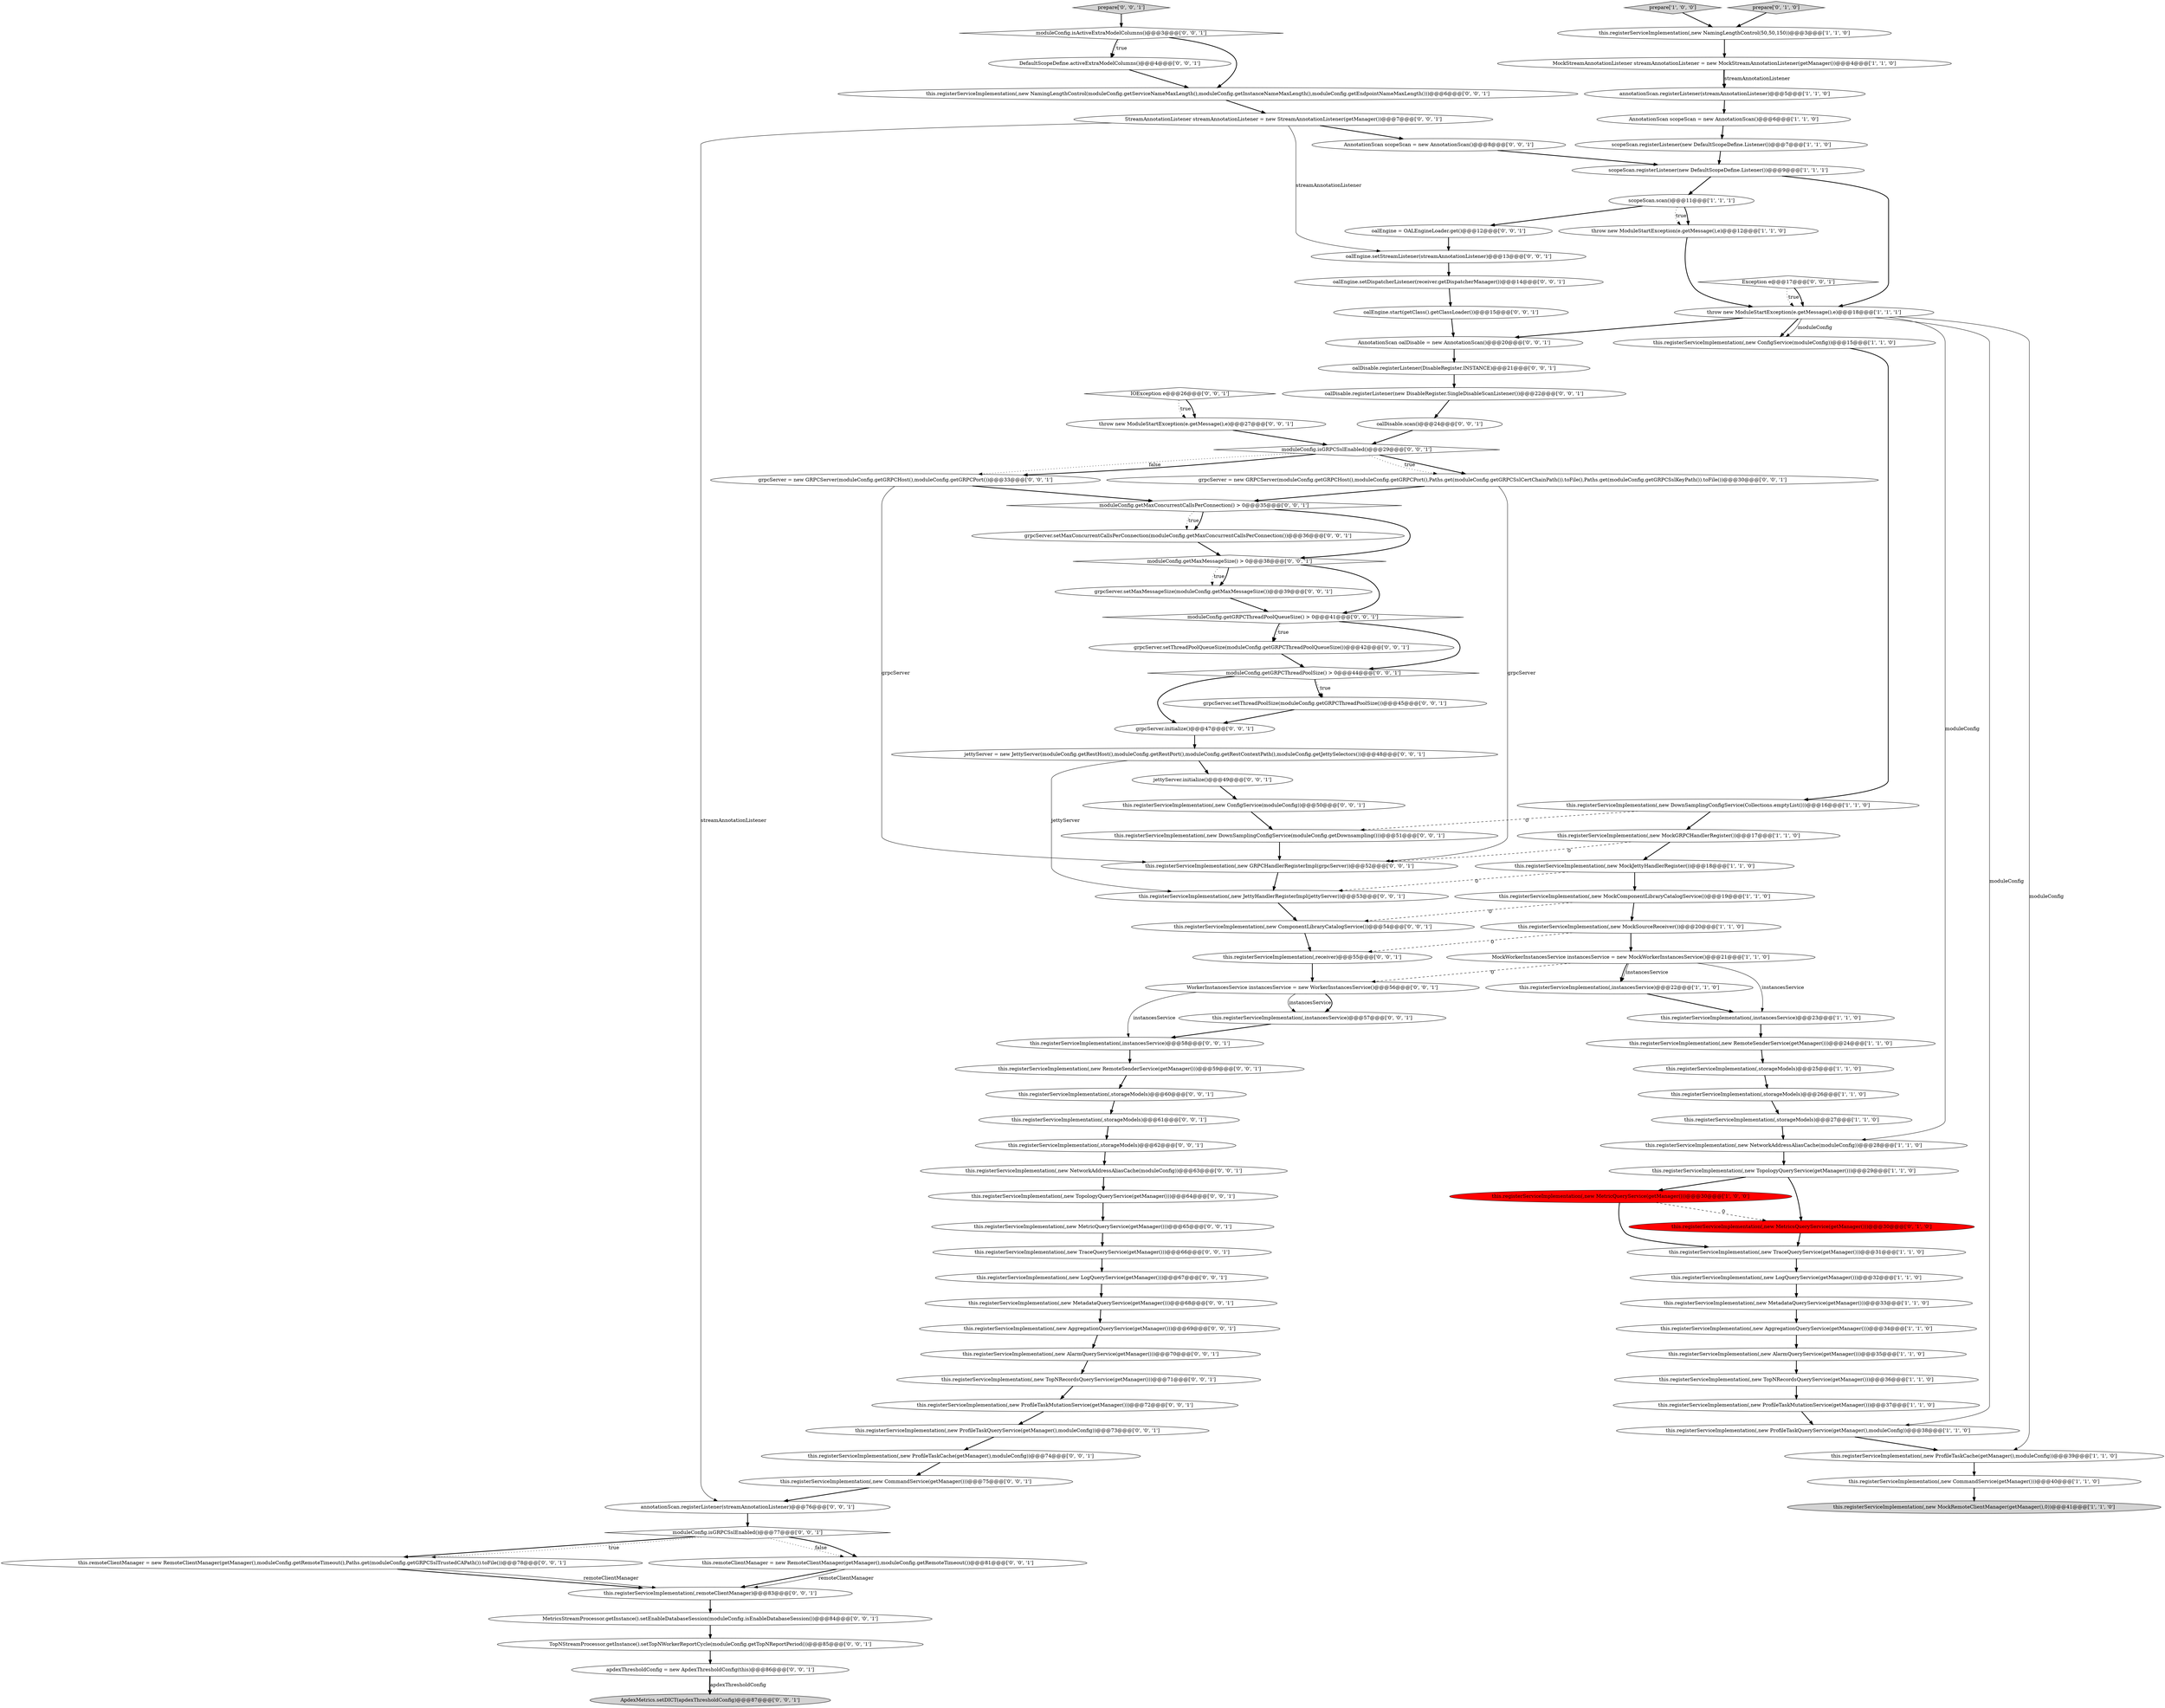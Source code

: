 digraph {
8 [style = filled, label = "scopeScan.registerListener(new DefaultScopeDefine.Listener())@@@9@@@['1', '1', '1']", fillcolor = white, shape = ellipse image = "AAA0AAABBB1BBB"];
32 [style = filled, label = "this.registerServiceImplementation(,storageModels)@@@25@@@['1', '1', '0']", fillcolor = white, shape = ellipse image = "AAA0AAABBB1BBB"];
43 [style = filled, label = "AnnotationScan oalDisable = new AnnotationScan()@@@20@@@['0', '0', '1']", fillcolor = white, shape = ellipse image = "AAA0AAABBB3BBB"];
38 [style = filled, label = "prepare['0', '1', '0']", fillcolor = lightgray, shape = diamond image = "AAA0AAABBB2BBB"];
14 [style = filled, label = "this.registerServiceImplementation(,new DownSamplingConfigService(Collections.emptyList()))@@@16@@@['1', '1', '0']", fillcolor = white, shape = ellipse image = "AAA0AAABBB1BBB"];
86 [style = filled, label = "this.registerServiceImplementation(,storageModels)@@@61@@@['0', '0', '1']", fillcolor = white, shape = ellipse image = "AAA0AAABBB3BBB"];
0 [style = filled, label = "this.registerServiceImplementation(,new NamingLengthControl(50,50,150))@@@3@@@['1', '1', '0']", fillcolor = white, shape = ellipse image = "AAA0AAABBB1BBB"];
17 [style = filled, label = "annotationScan.registerListener(streamAnnotationListener)@@@5@@@['1', '1', '0']", fillcolor = white, shape = ellipse image = "AAA0AAABBB1BBB"];
31 [style = filled, label = "this.registerServiceImplementation(,new MockJettyHandlerRegister())@@@18@@@['1', '1', '0']", fillcolor = white, shape = ellipse image = "AAA0AAABBB1BBB"];
15 [style = filled, label = "this.registerServiceImplementation(,new AggregationQueryService(getManager()))@@@34@@@['1', '1', '0']", fillcolor = white, shape = ellipse image = "AAA0AAABBB1BBB"];
60 [style = filled, label = "grpcServer.setThreadPoolSize(moduleConfig.getGRPCThreadPoolSize())@@@45@@@['0', '0', '1']", fillcolor = white, shape = ellipse image = "AAA0AAABBB3BBB"];
19 [style = filled, label = "this.registerServiceImplementation(,new MockSourceReceiver())@@@20@@@['1', '1', '0']", fillcolor = white, shape = ellipse image = "AAA0AAABBB1BBB"];
101 [style = filled, label = "this.registerServiceImplementation(,new ProfileTaskCache(getManager(),moduleConfig))@@@74@@@['0', '0', '1']", fillcolor = white, shape = ellipse image = "AAA0AAABBB3BBB"];
69 [style = filled, label = "moduleConfig.isGRPCSslEnabled()@@@29@@@['0', '0', '1']", fillcolor = white, shape = diamond image = "AAA0AAABBB3BBB"];
48 [style = filled, label = "ApdexMetrics.setDICT(apdexThresholdConfig)@@@87@@@['0', '0', '1']", fillcolor = lightgray, shape = ellipse image = "AAA0AAABBB3BBB"];
51 [style = filled, label = "jettyServer.initialize()@@@49@@@['0', '0', '1']", fillcolor = white, shape = ellipse image = "AAA0AAABBB3BBB"];
95 [style = filled, label = "StreamAnnotationListener streamAnnotationListener = new StreamAnnotationListener(getManager())@@@7@@@['0', '0', '1']", fillcolor = white, shape = ellipse image = "AAA0AAABBB3BBB"];
5 [style = filled, label = "prepare['1', '0', '0']", fillcolor = lightgray, shape = diamond image = "AAA0AAABBB1BBB"];
96 [style = filled, label = "this.registerServiceImplementation(,new JettyHandlerRegisterImpl(jettyServer))@@@53@@@['0', '0', '1']", fillcolor = white, shape = ellipse image = "AAA0AAABBB3BBB"];
46 [style = filled, label = "apdexThresholdConfig = new ApdexThresholdConfig(this)@@@86@@@['0', '0', '1']", fillcolor = white, shape = ellipse image = "AAA0AAABBB3BBB"];
80 [style = filled, label = "this.registerServiceImplementation(,new LogQueryService(getManager()))@@@67@@@['0', '0', '1']", fillcolor = white, shape = ellipse image = "AAA0AAABBB3BBB"];
94 [style = filled, label = "this.remoteClientManager = new RemoteClientManager(getManager(),moduleConfig.getRemoteTimeout(),Paths.get(moduleConfig.getGRPCSslTrustedCAPath()).toFile())@@@78@@@['0', '0', '1']", fillcolor = white, shape = ellipse image = "AAA0AAABBB3BBB"];
57 [style = filled, label = "AnnotationScan scopeScan = new AnnotationScan()@@@8@@@['0', '0', '1']", fillcolor = white, shape = ellipse image = "AAA0AAABBB3BBB"];
41 [style = filled, label = "grpcServer = new GRPCServer(moduleConfig.getGRPCHost(),moduleConfig.getGRPCPort())@@@33@@@['0', '0', '1']", fillcolor = white, shape = ellipse image = "AAA0AAABBB3BBB"];
42 [style = filled, label = "this.registerServiceImplementation(,new GRPCHandlerRegisterImpl(grpcServer))@@@52@@@['0', '0', '1']", fillcolor = white, shape = ellipse image = "AAA0AAABBB3BBB"];
27 [style = filled, label = "throw new ModuleStartException(e.getMessage(),e)@@@12@@@['1', '1', '0']", fillcolor = white, shape = ellipse image = "AAA0AAABBB1BBB"];
78 [style = filled, label = "this.registerServiceImplementation(,new TopologyQueryService(getManager()))@@@64@@@['0', '0', '1']", fillcolor = white, shape = ellipse image = "AAA0AAABBB3BBB"];
45 [style = filled, label = "WorkerInstancesService instancesService = new WorkerInstancesService()@@@56@@@['0', '0', '1']", fillcolor = white, shape = ellipse image = "AAA0AAABBB3BBB"];
2 [style = filled, label = "this.registerServiceImplementation(,new ConfigService(moduleConfig))@@@15@@@['1', '1', '0']", fillcolor = white, shape = ellipse image = "AAA0AAABBB1BBB"];
62 [style = filled, label = "this.registerServiceImplementation(,storageModels)@@@62@@@['0', '0', '1']", fillcolor = white, shape = ellipse image = "AAA0AAABBB3BBB"];
11 [style = filled, label = "MockStreamAnnotationListener streamAnnotationListener = new MockStreamAnnotationListener(getManager())@@@4@@@['1', '1', '0']", fillcolor = white, shape = ellipse image = "AAA0AAABBB1BBB"];
24 [style = filled, label = "this.registerServiceImplementation(,instancesService)@@@22@@@['1', '1', '0']", fillcolor = white, shape = ellipse image = "AAA0AAABBB1BBB"];
91 [style = filled, label = "this.registerServiceImplementation(,new AlarmQueryService(getManager()))@@@70@@@['0', '0', '1']", fillcolor = white, shape = ellipse image = "AAA0AAABBB3BBB"];
37 [style = filled, label = "this.registerServiceImplementation(,new MetricsQueryService(getManager()))@@@30@@@['0', '1', '0']", fillcolor = red, shape = ellipse image = "AAA1AAABBB2BBB"];
75 [style = filled, label = "this.registerServiceImplementation(,instancesService)@@@58@@@['0', '0', '1']", fillcolor = white, shape = ellipse image = "AAA0AAABBB3BBB"];
83 [style = filled, label = "oalDisable.registerListener(DisableRegister.INSTANCE)@@@21@@@['0', '0', '1']", fillcolor = white, shape = ellipse image = "AAA0AAABBB3BBB"];
84 [style = filled, label = "moduleConfig.getGRPCThreadPoolSize() > 0@@@44@@@['0', '0', '1']", fillcolor = white, shape = diamond image = "AAA0AAABBB3BBB"];
63 [style = filled, label = "oalEngine.setDispatcherListener(receiver.getDispatcherManager())@@@14@@@['0', '0', '1']", fillcolor = white, shape = ellipse image = "AAA0AAABBB3BBB"];
72 [style = filled, label = "moduleConfig.getGRPCThreadPoolQueueSize() > 0@@@41@@@['0', '0', '1']", fillcolor = white, shape = diamond image = "AAA0AAABBB3BBB"];
71 [style = filled, label = "grpcServer.setMaxMessageSize(moduleConfig.getMaxMessageSize())@@@39@@@['0', '0', '1']", fillcolor = white, shape = ellipse image = "AAA0AAABBB3BBB"];
65 [style = filled, label = "oalEngine.setStreamListener(streamAnnotationListener)@@@13@@@['0', '0', '1']", fillcolor = white, shape = ellipse image = "AAA0AAABBB3BBB"];
13 [style = filled, label = "this.registerServiceImplementation(,new MetadataQueryService(getManager()))@@@33@@@['1', '1', '0']", fillcolor = white, shape = ellipse image = "AAA0AAABBB1BBB"];
85 [style = filled, label = "annotationScan.registerListener(streamAnnotationListener)@@@76@@@['0', '0', '1']", fillcolor = white, shape = ellipse image = "AAA0AAABBB3BBB"];
26 [style = filled, label = "this.registerServiceImplementation(,new CommandService(getManager()))@@@40@@@['1', '1', '0']", fillcolor = white, shape = ellipse image = "AAA0AAABBB1BBB"];
1 [style = filled, label = "MockWorkerInstancesService instancesService = new MockWorkerInstancesService()@@@21@@@['1', '1', '0']", fillcolor = white, shape = ellipse image = "AAA0AAABBB1BBB"];
58 [style = filled, label = "this.registerServiceImplementation(,new RemoteSenderService(getManager()))@@@59@@@['0', '0', '1']", fillcolor = white, shape = ellipse image = "AAA0AAABBB3BBB"];
66 [style = filled, label = "oalDisable.scan()@@@24@@@['0', '0', '1']", fillcolor = white, shape = ellipse image = "AAA0AAABBB3BBB"];
68 [style = filled, label = "moduleConfig.isActiveExtraModelColumns()@@@3@@@['0', '0', '1']", fillcolor = white, shape = diamond image = "AAA0AAABBB3BBB"];
12 [style = filled, label = "scopeScan.scan()@@@11@@@['1', '1', '1']", fillcolor = white, shape = ellipse image = "AAA0AAABBB1BBB"];
64 [style = filled, label = "IOException e@@@26@@@['0', '0', '1']", fillcolor = white, shape = diamond image = "AAA0AAABBB3BBB"];
20 [style = filled, label = "this.registerServiceImplementation(,new RemoteSenderService(getManager()))@@@24@@@['1', '1', '0']", fillcolor = white, shape = ellipse image = "AAA0AAABBB1BBB"];
36 [style = filled, label = "this.registerServiceImplementation(,new MetricQueryService(getManager()))@@@30@@@['1', '0', '0']", fillcolor = red, shape = ellipse image = "AAA1AAABBB1BBB"];
88 [style = filled, label = "this.registerServiceImplementation(,new AggregationQueryService(getManager()))@@@69@@@['0', '0', '1']", fillcolor = white, shape = ellipse image = "AAA0AAABBB3BBB"];
25 [style = filled, label = "this.registerServiceImplementation(,new ProfileTaskQueryService(getManager(),moduleConfig))@@@38@@@['1', '1', '0']", fillcolor = white, shape = ellipse image = "AAA0AAABBB1BBB"];
90 [style = filled, label = "this.registerServiceImplementation(,storageModels)@@@60@@@['0', '0', '1']", fillcolor = white, shape = ellipse image = "AAA0AAABBB3BBB"];
55 [style = filled, label = "moduleConfig.getMaxConcurrentCallsPerConnection() > 0@@@35@@@['0', '0', '1']", fillcolor = white, shape = diamond image = "AAA0AAABBB3BBB"];
30 [style = filled, label = "scopeScan.registerListener(new DefaultScopeDefine.Listener())@@@7@@@['1', '1', '0']", fillcolor = white, shape = ellipse image = "AAA0AAABBB1BBB"];
98 [style = filled, label = "this.remoteClientManager = new RemoteClientManager(getManager(),moduleConfig.getRemoteTimeout())@@@81@@@['0', '0', '1']", fillcolor = white, shape = ellipse image = "AAA0AAABBB3BBB"];
33 [style = filled, label = "this.registerServiceImplementation(,instancesService)@@@23@@@['1', '1', '0']", fillcolor = white, shape = ellipse image = "AAA0AAABBB1BBB"];
6 [style = filled, label = "AnnotationScan scopeScan = new AnnotationScan()@@@6@@@['1', '1', '0']", fillcolor = white, shape = ellipse image = "AAA0AAABBB1BBB"];
100 [style = filled, label = "grpcServer = new GRPCServer(moduleConfig.getGRPCHost(),moduleConfig.getGRPCPort(),Paths.get(moduleConfig.getGRPCSslCertChainPath()).toFile(),Paths.get(moduleConfig.getGRPCSslKeyPath()).toFile())@@@30@@@['0', '0', '1']", fillcolor = white, shape = ellipse image = "AAA0AAABBB3BBB"];
28 [style = filled, label = "this.registerServiceImplementation(,new MockGRPCHandlerRegister())@@@17@@@['1', '1', '0']", fillcolor = white, shape = ellipse image = "AAA0AAABBB1BBB"];
79 [style = filled, label = "prepare['0', '0', '1']", fillcolor = lightgray, shape = diamond image = "AAA0AAABBB3BBB"];
97 [style = filled, label = "this.registerServiceImplementation(,new ProfileTaskQueryService(getManager(),moduleConfig))@@@73@@@['0', '0', '1']", fillcolor = white, shape = ellipse image = "AAA0AAABBB3BBB"];
93 [style = filled, label = "this.registerServiceImplementation(,remoteClientManager)@@@83@@@['0', '0', '1']", fillcolor = white, shape = ellipse image = "AAA0AAABBB3BBB"];
16 [style = filled, label = "this.registerServiceImplementation(,new MockRemoteClientManager(getManager(),0))@@@41@@@['1', '1', '0']", fillcolor = lightgray, shape = ellipse image = "AAA0AAABBB1BBB"];
7 [style = filled, label = "this.registerServiceImplementation(,storageModels)@@@27@@@['1', '1', '0']", fillcolor = white, shape = ellipse image = "AAA0AAABBB1BBB"];
73 [style = filled, label = "grpcServer.setThreadPoolQueueSize(moduleConfig.getGRPCThreadPoolQueueSize())@@@42@@@['0', '0', '1']", fillcolor = white, shape = ellipse image = "AAA0AAABBB3BBB"];
53 [style = filled, label = "Exception e@@@17@@@['0', '0', '1']", fillcolor = white, shape = diamond image = "AAA0AAABBB3BBB"];
3 [style = filled, label = "this.registerServiceImplementation(,new AlarmQueryService(getManager()))@@@35@@@['1', '1', '0']", fillcolor = white, shape = ellipse image = "AAA0AAABBB1BBB"];
74 [style = filled, label = "moduleConfig.getMaxMessageSize() > 0@@@38@@@['0', '0', '1']", fillcolor = white, shape = diamond image = "AAA0AAABBB3BBB"];
104 [style = filled, label = "this.registerServiceImplementation(,receiver)@@@55@@@['0', '0', '1']", fillcolor = white, shape = ellipse image = "AAA0AAABBB3BBB"];
50 [style = filled, label = "TopNStreamProcessor.getInstance().setTopNWorkerReportCycle(moduleConfig.getTopNReportPeriod())@@@85@@@['0', '0', '1']", fillcolor = white, shape = ellipse image = "AAA0AAABBB3BBB"];
54 [style = filled, label = "moduleConfig.isGRPCSslEnabled()@@@77@@@['0', '0', '1']", fillcolor = white, shape = diamond image = "AAA0AAABBB3BBB"];
39 [style = filled, label = "grpcServer.setMaxConcurrentCallsPerConnection(moduleConfig.getMaxConcurrentCallsPerConnection())@@@36@@@['0', '0', '1']", fillcolor = white, shape = ellipse image = "AAA0AAABBB3BBB"];
49 [style = filled, label = "this.registerServiceImplementation(,new TraceQueryService(getManager()))@@@66@@@['0', '0', '1']", fillcolor = white, shape = ellipse image = "AAA0AAABBB3BBB"];
47 [style = filled, label = "this.registerServiceImplementation(,new ComponentLibraryCatalogService())@@@54@@@['0', '0', '1']", fillcolor = white, shape = ellipse image = "AAA0AAABBB3BBB"];
102 [style = filled, label = "throw new ModuleStartException(e.getMessage(),e)@@@27@@@['0', '0', '1']", fillcolor = white, shape = ellipse image = "AAA0AAABBB3BBB"];
21 [style = filled, label = "this.registerServiceImplementation(,new LogQueryService(getManager()))@@@32@@@['1', '1', '0']", fillcolor = white, shape = ellipse image = "AAA0AAABBB1BBB"];
35 [style = filled, label = "this.registerServiceImplementation(,new TraceQueryService(getManager()))@@@31@@@['1', '1', '0']", fillcolor = white, shape = ellipse image = "AAA0AAABBB1BBB"];
87 [style = filled, label = "grpcServer.initialize()@@@47@@@['0', '0', '1']", fillcolor = white, shape = ellipse image = "AAA0AAABBB3BBB"];
18 [style = filled, label = "this.registerServiceImplementation(,storageModels)@@@26@@@['1', '1', '0']", fillcolor = white, shape = ellipse image = "AAA0AAABBB1BBB"];
9 [style = filled, label = "throw new ModuleStartException(e.getMessage(),e)@@@18@@@['1', '1', '1']", fillcolor = white, shape = ellipse image = "AAA0AAABBB1BBB"];
44 [style = filled, label = "this.registerServiceImplementation(,new NetworkAddressAliasCache(moduleConfig))@@@63@@@['0', '0', '1']", fillcolor = white, shape = ellipse image = "AAA0AAABBB3BBB"];
82 [style = filled, label = "oalEngine.start(getClass().getClassLoader())@@@15@@@['0', '0', '1']", fillcolor = white, shape = ellipse image = "AAA0AAABBB3BBB"];
23 [style = filled, label = "this.registerServiceImplementation(,new NetworkAddressAliasCache(moduleConfig))@@@28@@@['1', '1', '0']", fillcolor = white, shape = ellipse image = "AAA0AAABBB1BBB"];
77 [style = filled, label = "this.registerServiceImplementation(,new MetricQueryService(getManager()))@@@65@@@['0', '0', '1']", fillcolor = white, shape = ellipse image = "AAA0AAABBB3BBB"];
70 [style = filled, label = "oalDisable.registerListener(new DisableRegister.SingleDisableScanListener())@@@22@@@['0', '0', '1']", fillcolor = white, shape = ellipse image = "AAA0AAABBB3BBB"];
99 [style = filled, label = "this.registerServiceImplementation(,instancesService)@@@57@@@['0', '0', '1']", fillcolor = white, shape = ellipse image = "AAA0AAABBB3BBB"];
103 [style = filled, label = "this.registerServiceImplementation(,new DownSamplingConfigService(moduleConfig.getDownsampling()))@@@51@@@['0', '0', '1']", fillcolor = white, shape = ellipse image = "AAA0AAABBB3BBB"];
89 [style = filled, label = "this.registerServiceImplementation(,new MetadataQueryService(getManager()))@@@68@@@['0', '0', '1']", fillcolor = white, shape = ellipse image = "AAA0AAABBB3BBB"];
22 [style = filled, label = "this.registerServiceImplementation(,new TopologyQueryService(getManager()))@@@29@@@['1', '1', '0']", fillcolor = white, shape = ellipse image = "AAA0AAABBB1BBB"];
40 [style = filled, label = "this.registerServiceImplementation(,new NamingLengthControl(moduleConfig.getServiceNameMaxLength(),moduleConfig.getInstanceNameMaxLength(),moduleConfig.getEndpointNameMaxLength()))@@@6@@@['0', '0', '1']", fillcolor = white, shape = ellipse image = "AAA0AAABBB3BBB"];
61 [style = filled, label = "DefaultScopeDefine.activeExtraModelColumns()@@@4@@@['0', '0', '1']", fillcolor = white, shape = ellipse image = "AAA0AAABBB3BBB"];
76 [style = filled, label = "oalEngine = OALEngineLoader.get()@@@12@@@['0', '0', '1']", fillcolor = white, shape = ellipse image = "AAA0AAABBB3BBB"];
56 [style = filled, label = "this.registerServiceImplementation(,new ConfigService(moduleConfig))@@@50@@@['0', '0', '1']", fillcolor = white, shape = ellipse image = "AAA0AAABBB3BBB"];
81 [style = filled, label = "MetricsStreamProcessor.getInstance().setEnableDatabaseSession(moduleConfig.isEnableDatabaseSession())@@@84@@@['0', '0', '1']", fillcolor = white, shape = ellipse image = "AAA0AAABBB3BBB"];
29 [style = filled, label = "this.registerServiceImplementation(,new TopNRecordsQueryService(getManager()))@@@36@@@['1', '1', '0']", fillcolor = white, shape = ellipse image = "AAA0AAABBB1BBB"];
52 [style = filled, label = "this.registerServiceImplementation(,new CommandService(getManager()))@@@75@@@['0', '0', '1']", fillcolor = white, shape = ellipse image = "AAA0AAABBB3BBB"];
34 [style = filled, label = "this.registerServiceImplementation(,new ProfileTaskMutationService(getManager()))@@@37@@@['1', '1', '0']", fillcolor = white, shape = ellipse image = "AAA0AAABBB1BBB"];
59 [style = filled, label = "this.registerServiceImplementation(,new ProfileTaskMutationService(getManager()))@@@72@@@['0', '0', '1']", fillcolor = white, shape = ellipse image = "AAA0AAABBB3BBB"];
92 [style = filled, label = "this.registerServiceImplementation(,new TopNRecordsQueryService(getManager()))@@@71@@@['0', '0', '1']", fillcolor = white, shape = ellipse image = "AAA0AAABBB3BBB"];
4 [style = filled, label = "this.registerServiceImplementation(,new MockComponentLibraryCatalogService())@@@19@@@['1', '1', '0']", fillcolor = white, shape = ellipse image = "AAA0AAABBB1BBB"];
67 [style = filled, label = "jettyServer = new JettyServer(moduleConfig.getRestHost(),moduleConfig.getRestPort(),moduleConfig.getRestContextPath(),moduleConfig.getJettySelectors())@@@48@@@['0', '0', '1']", fillcolor = white, shape = ellipse image = "AAA0AAABBB3BBB"];
10 [style = filled, label = "this.registerServiceImplementation(,new ProfileTaskCache(getManager(),moduleConfig))@@@39@@@['1', '1', '0']", fillcolor = white, shape = ellipse image = "AAA0AAABBB1BBB"];
59->97 [style = bold, label=""];
95->65 [style = solid, label="streamAnnotationListener"];
70->66 [style = bold, label=""];
19->104 [style = dashed, label="0"];
55->39 [style = dotted, label="true"];
74->72 [style = bold, label=""];
22->37 [style = bold, label=""];
90->86 [style = bold, label=""];
69->41 [style = dotted, label="false"];
27->9 [style = bold, label=""];
57->8 [style = bold, label=""];
1->33 [style = solid, label="instancesService"];
14->28 [style = bold, label=""];
85->54 [style = bold, label=""];
102->69 [style = bold, label=""];
29->34 [style = bold, label=""];
9->43 [style = bold, label=""];
53->9 [style = dotted, label="true"];
46->48 [style = bold, label=""];
1->45 [style = dashed, label="0"];
55->74 [style = bold, label=""];
43->83 [style = bold, label=""];
19->1 [style = bold, label=""];
9->25 [style = solid, label="moduleConfig"];
23->22 [style = bold, label=""];
5->0 [style = bold, label=""];
100->42 [style = solid, label="grpcServer"];
45->99 [style = solid, label="instancesService"];
72->73 [style = bold, label=""];
2->14 [style = bold, label=""];
67->96 [style = solid, label="jettyServer"];
74->71 [style = dotted, label="true"];
25->10 [style = bold, label=""];
32->18 [style = bold, label=""];
30->8 [style = bold, label=""];
1->24 [style = solid, label="instancesService"];
95->57 [style = bold, label=""];
21->13 [style = bold, label=""];
52->85 [style = bold, label=""];
72->84 [style = bold, label=""];
49->80 [style = bold, label=""];
9->2 [style = bold, label=""];
4->19 [style = bold, label=""];
31->4 [style = bold, label=""];
98->93 [style = bold, label=""];
28->42 [style = dashed, label="0"];
10->26 [style = bold, label=""];
73->84 [style = bold, label=""];
35->21 [style = bold, label=""];
66->69 [style = bold, label=""];
9->10 [style = solid, label="moduleConfig"];
26->16 [style = bold, label=""];
12->27 [style = dotted, label="true"];
54->98 [style = dotted, label="false"];
40->95 [style = bold, label=""];
84->60 [style = dotted, label="true"];
54->94 [style = bold, label=""];
95->85 [style = solid, label="streamAnnotationListener"];
72->73 [style = dotted, label="true"];
45->75 [style = solid, label="instancesService"];
7->23 [style = bold, label=""];
38->0 [style = bold, label=""];
11->17 [style = bold, label=""];
67->51 [style = bold, label=""];
13->15 [style = bold, label=""];
61->40 [style = bold, label=""];
36->35 [style = bold, label=""];
18->7 [style = bold, label=""];
54->98 [style = bold, label=""];
3->29 [style = bold, label=""];
69->100 [style = bold, label=""];
69->100 [style = dotted, label="true"];
104->45 [style = bold, label=""];
92->59 [style = bold, label=""];
17->6 [style = bold, label=""];
28->31 [style = bold, label=""];
0->11 [style = bold, label=""];
84->60 [style = bold, label=""];
44->78 [style = bold, label=""];
14->103 [style = dashed, label="0"];
68->40 [style = bold, label=""];
83->70 [style = bold, label=""];
55->39 [style = bold, label=""];
15->3 [style = bold, label=""];
62->44 [style = bold, label=""];
64->102 [style = dotted, label="true"];
103->42 [style = bold, label=""];
80->89 [style = bold, label=""];
71->72 [style = bold, label=""];
69->41 [style = bold, label=""];
24->33 [style = bold, label=""];
36->37 [style = dashed, label="0"];
31->96 [style = dashed, label="0"];
87->67 [style = bold, label=""];
11->17 [style = solid, label="streamAnnotationListener"];
12->76 [style = bold, label=""];
58->90 [style = bold, label=""];
37->35 [style = bold, label=""];
53->9 [style = bold, label=""];
79->68 [style = bold, label=""];
12->27 [style = bold, label=""];
65->63 [style = bold, label=""];
8->12 [style = bold, label=""];
101->52 [style = bold, label=""];
91->92 [style = bold, label=""];
41->42 [style = solid, label="grpcServer"];
63->82 [style = bold, label=""];
34->25 [style = bold, label=""];
42->96 [style = bold, label=""];
33->20 [style = bold, label=""];
68->61 [style = dotted, label="true"];
46->48 [style = solid, label="apdexThresholdConfig"];
41->55 [style = bold, label=""];
54->94 [style = dotted, label="true"];
50->46 [style = bold, label=""];
74->71 [style = bold, label=""];
9->2 [style = solid, label="moduleConfig"];
98->93 [style = solid, label="remoteClientManager"];
94->93 [style = bold, label=""];
77->49 [style = bold, label=""];
20->32 [style = bold, label=""];
51->56 [style = bold, label=""];
86->62 [style = bold, label=""];
4->47 [style = dashed, label="0"];
39->74 [style = bold, label=""];
82->43 [style = bold, label=""];
99->75 [style = bold, label=""];
100->55 [style = bold, label=""];
93->81 [style = bold, label=""];
56->103 [style = bold, label=""];
60->87 [style = bold, label=""];
75->58 [style = bold, label=""];
81->50 [style = bold, label=""];
45->99 [style = bold, label=""];
78->77 [style = bold, label=""];
84->87 [style = bold, label=""];
97->101 [style = bold, label=""];
94->93 [style = solid, label="remoteClientManager"];
1->24 [style = bold, label=""];
22->36 [style = bold, label=""];
76->65 [style = bold, label=""];
8->9 [style = bold, label=""];
88->91 [style = bold, label=""];
9->23 [style = solid, label="moduleConfig"];
68->61 [style = bold, label=""];
47->104 [style = bold, label=""];
89->88 [style = bold, label=""];
96->47 [style = bold, label=""];
64->102 [style = bold, label=""];
6->30 [style = bold, label=""];
}
